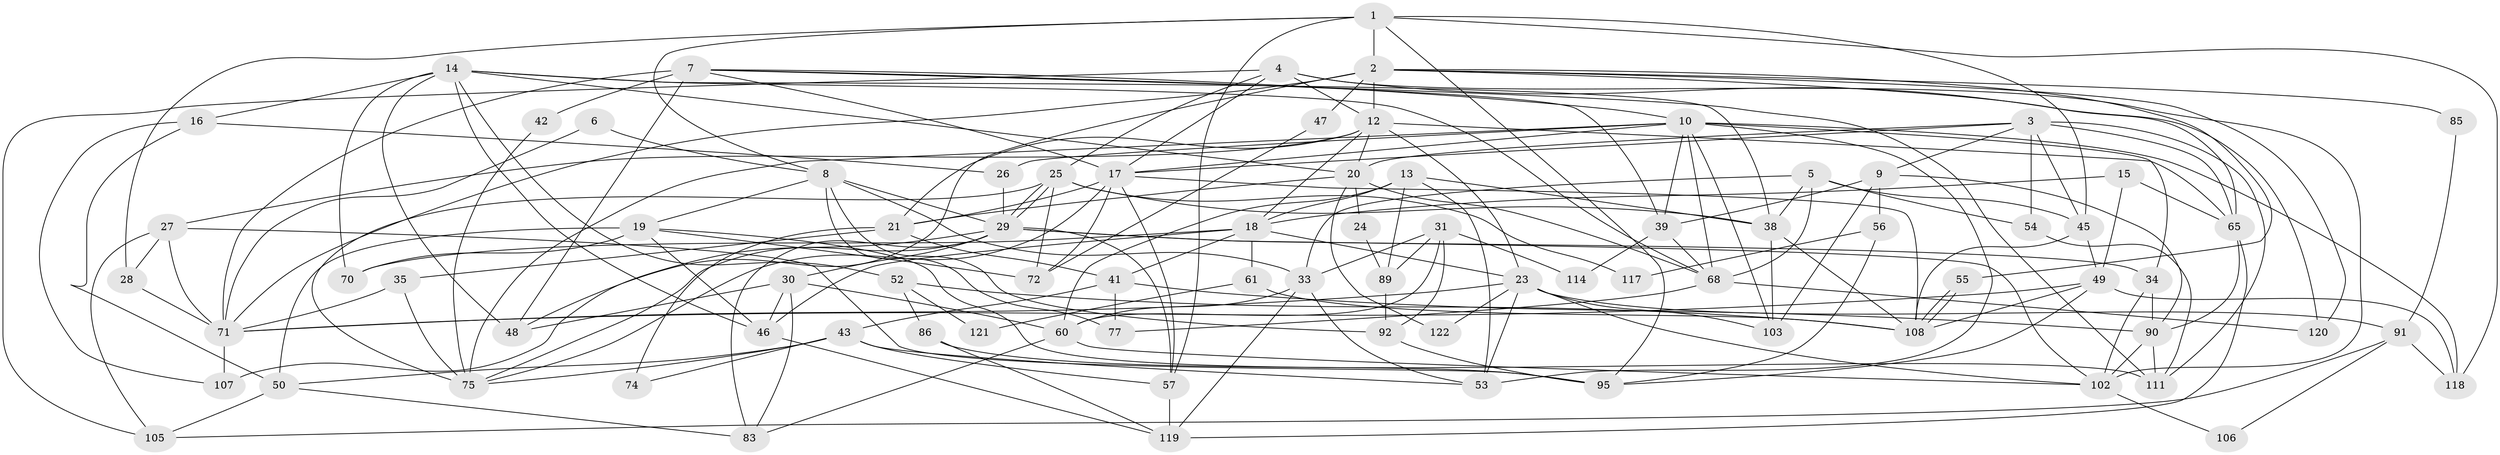// original degree distribution, {6: 0.08196721311475409, 5: 0.1721311475409836, 4: 0.319672131147541, 2: 0.12295081967213115, 3: 0.2540983606557377, 9: 0.00819672131147541, 7: 0.040983606557377046}
// Generated by graph-tools (version 1.1) at 2025/41/03/06/25 10:41:59]
// undirected, 81 vertices, 201 edges
graph export_dot {
graph [start="1"]
  node [color=gray90,style=filled];
  1 [super="+115"];
  2 [super="+109"];
  3 [super="+96"];
  4;
  5 [super="+11"];
  6;
  7 [super="+113"];
  8 [super="+22"];
  9 [super="+51"];
  10 [super="+62"];
  12 [super="+78"];
  13;
  14 [super="+66"];
  15;
  16 [super="+69"];
  17 [super="+94"];
  18 [super="+32"];
  19 [super="+40"];
  20 [super="+88"];
  21 [super="+37"];
  23 [super="+101"];
  24;
  25 [super="+104"];
  26;
  27 [super="+84"];
  28 [super="+36"];
  29 [super="+44"];
  30 [super="+98"];
  31 [super="+110"];
  33 [super="+82"];
  34 [super="+73"];
  35;
  38 [super="+80"];
  39;
  41 [super="+59"];
  42;
  43 [super="+58"];
  45;
  46 [super="+76"];
  47;
  48 [super="+63"];
  49 [super="+97"];
  50 [super="+64"];
  52;
  53 [super="+67"];
  54;
  55;
  56;
  57 [super="+79"];
  60 [super="+93"];
  61;
  65;
  68 [super="+81"];
  70;
  71 [super="+100"];
  72;
  74;
  75 [super="+87"];
  77;
  83;
  85;
  86;
  89;
  90 [super="+99"];
  91;
  92;
  95;
  102 [super="+112"];
  103;
  105;
  106;
  107;
  108 [super="+116"];
  111;
  114;
  117;
  118;
  119;
  120;
  121;
  122;
  1 -- 118;
  1 -- 45;
  1 -- 2;
  1 -- 28;
  1 -- 57;
  1 -- 95;
  1 -- 8;
  2 -- 48;
  2 -- 12 [weight=2];
  2 -- 65;
  2 -- 120;
  2 -- 85;
  2 -- 55;
  2 -- 47;
  2 -- 71;
  3 -- 65;
  3 -- 20;
  3 -- 45;
  3 -- 17;
  3 -- 54;
  3 -- 9;
  3 -- 111;
  4 -- 105;
  4 -- 12;
  4 -- 17;
  4 -- 25;
  4 -- 102;
  4 -- 120;
  5 -- 54;
  5 -- 45;
  5 -- 38;
  5 -- 33;
  5 -- 68;
  6 -- 8;
  6 -- 71;
  7 -- 39;
  7 -- 71;
  7 -- 42;
  7 -- 48;
  7 -- 17;
  7 -- 111;
  7 -- 10;
  8 -- 92;
  8 -- 29;
  8 -- 33;
  8 -- 19;
  8 -- 77;
  9 -- 90;
  9 -- 56;
  9 -- 103;
  9 -- 39;
  10 -- 75;
  10 -- 26;
  10 -- 34;
  10 -- 39;
  10 -- 53;
  10 -- 103;
  10 -- 118;
  10 -- 17;
  10 -- 68;
  12 -- 65;
  12 -- 18;
  12 -- 20;
  12 -- 21;
  12 -- 23;
  12 -- 27;
  13 -- 38;
  13 -- 53;
  13 -- 89;
  13 -- 60;
  13 -- 18;
  14 -- 52;
  14 -- 16;
  14 -- 48;
  14 -- 70;
  14 -- 46;
  14 -- 68;
  14 -- 20;
  14 -- 38;
  15 -- 65;
  15 -- 49;
  15 -- 18;
  16 -- 26;
  16 -- 107;
  16 -- 50;
  17 -- 21;
  17 -- 72;
  17 -- 57;
  17 -- 108;
  17 -- 75;
  18 -- 46;
  18 -- 41;
  18 -- 23;
  18 -- 61;
  18 -- 70;
  19 -- 50 [weight=2];
  19 -- 72;
  19 -- 111;
  19 -- 46;
  19 -- 70;
  20 -- 68;
  20 -- 24;
  20 -- 122;
  20 -- 21;
  21 -- 41;
  21 -- 74;
  21 -- 35;
  23 -- 103;
  23 -- 53;
  23 -- 71;
  23 -- 122;
  23 -- 91;
  23 -- 102;
  24 -- 89;
  25 -- 29;
  25 -- 29;
  25 -- 72;
  25 -- 75;
  25 -- 117;
  25 -- 38;
  26 -- 29;
  27 -- 95;
  27 -- 28;
  27 -- 105;
  27 -- 71;
  28 -- 71;
  29 -- 83;
  29 -- 34;
  29 -- 107;
  29 -- 30;
  29 -- 57;
  29 -- 102;
  29 -- 75;
  30 -- 83;
  30 -- 46;
  30 -- 60;
  30 -- 48;
  31 -- 92;
  31 -- 33;
  31 -- 89;
  31 -- 114;
  31 -- 60;
  33 -- 60;
  33 -- 53;
  33 -- 119;
  34 -- 102;
  34 -- 90;
  35 -- 71;
  35 -- 75;
  38 -- 108;
  38 -- 103;
  39 -- 114;
  39 -- 68;
  41 -- 77;
  41 -- 43;
  41 -- 90;
  42 -- 75;
  43 -- 57;
  43 -- 53;
  43 -- 50;
  43 -- 75;
  43 -- 74;
  45 -- 49;
  45 -- 108;
  46 -- 119;
  47 -- 72;
  49 -- 108;
  49 -- 95;
  49 -- 118;
  49 -- 71;
  50 -- 105;
  50 -- 83;
  52 -- 86;
  52 -- 108;
  52 -- 121;
  54 -- 111;
  55 -- 108;
  55 -- 108;
  56 -- 95;
  56 -- 117;
  57 -- 119;
  60 -- 83;
  60 -- 102;
  61 -- 108;
  61 -- 121;
  65 -- 90;
  65 -- 119;
  68 -- 77;
  68 -- 120;
  71 -- 107;
  85 -- 91;
  86 -- 95;
  86 -- 119;
  89 -- 92;
  90 -- 111;
  90 -- 102;
  91 -- 118;
  91 -- 105;
  91 -- 106;
  92 -- 95;
  102 -- 106;
}
